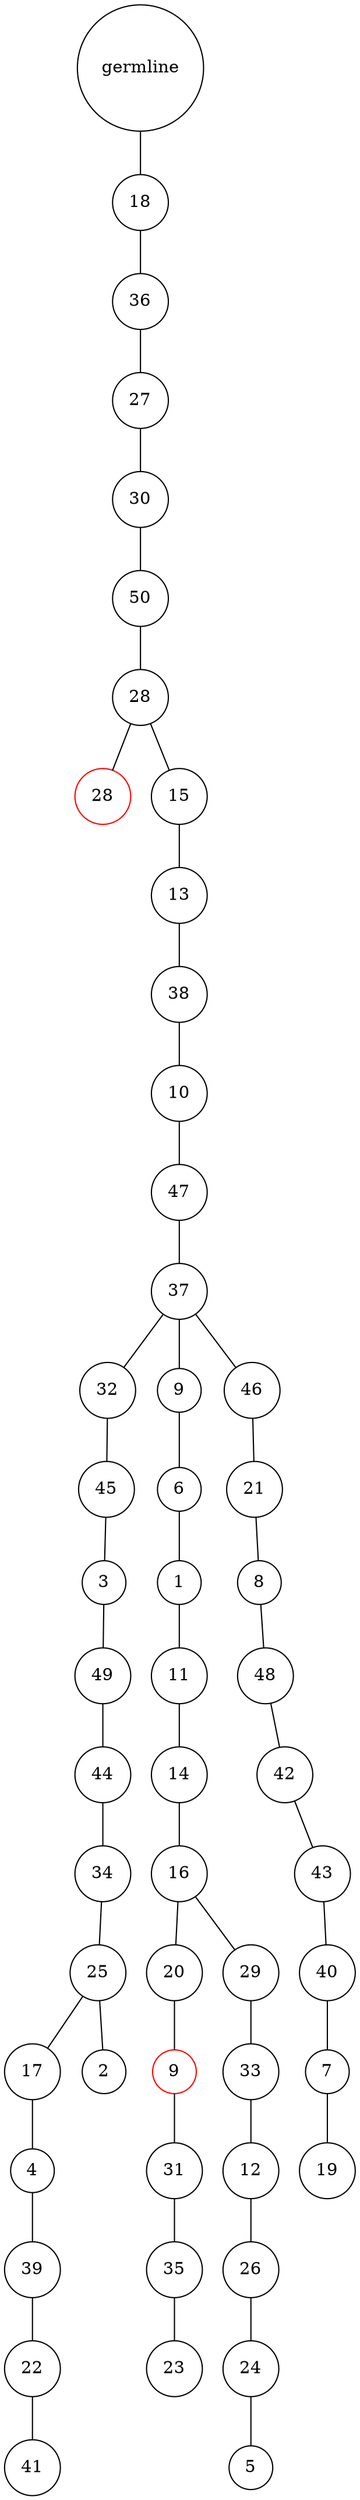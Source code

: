 graph {
	rankdir=UD;
	splines=line;
	node [shape=circle]
	"0x7fe89c6ee670" [label="germline"];
	"0x7fe89c6ee6a0" [label="18"];
	"0x7fe89c6ee670" -- "0x7fe89c6ee6a0" ;
	"0x7fe89c6ee6d0" [label="36"];
	"0x7fe89c6ee6a0" -- "0x7fe89c6ee6d0" ;
	"0x7fe89c6ee700" [label="27"];
	"0x7fe89c6ee6d0" -- "0x7fe89c6ee700" ;
	"0x7fe89c6ee730" [label="30"];
	"0x7fe89c6ee700" -- "0x7fe89c6ee730" ;
	"0x7fe89c6ee760" [label="50"];
	"0x7fe89c6ee730" -- "0x7fe89c6ee760" ;
	"0x7fe89c6ee790" [label="28"];
	"0x7fe89c6ee760" -- "0x7fe89c6ee790" ;
	"0x7fe89c6ee7c0" [label="28",color="red"];
	"0x7fe89c6ee790" -- "0x7fe89c6ee7c0" ;
	"0x7fe89c6ee7f0" [label="15"];
	"0x7fe89c6ee790" -- "0x7fe89c6ee7f0" ;
	"0x7fe89c6ee820" [label="13"];
	"0x7fe89c6ee7f0" -- "0x7fe89c6ee820" ;
	"0x7fe89c6ee850" [label="38"];
	"0x7fe89c6ee820" -- "0x7fe89c6ee850" ;
	"0x7fe89c6ee880" [label="10"];
	"0x7fe89c6ee850" -- "0x7fe89c6ee880" ;
	"0x7fe89c6ee8b0" [label="47"];
	"0x7fe89c6ee880" -- "0x7fe89c6ee8b0" ;
	"0x7fe89c6ee8e0" [label="37"];
	"0x7fe89c6ee8b0" -- "0x7fe89c6ee8e0" ;
	"0x7fe89c6ee910" [label="32"];
	"0x7fe89c6ee8e0" -- "0x7fe89c6ee910" ;
	"0x7fe89c6ee940" [label="45"];
	"0x7fe89c6ee910" -- "0x7fe89c6ee940" ;
	"0x7fe89c6ee970" [label="3"];
	"0x7fe89c6ee940" -- "0x7fe89c6ee970" ;
	"0x7fe89c6ee9a0" [label="49"];
	"0x7fe89c6ee970" -- "0x7fe89c6ee9a0" ;
	"0x7fe89c6ee9d0" [label="44"];
	"0x7fe89c6ee9a0" -- "0x7fe89c6ee9d0" ;
	"0x7fe89c6eea00" [label="34"];
	"0x7fe89c6ee9d0" -- "0x7fe89c6eea00" ;
	"0x7fe89c6eea30" [label="25"];
	"0x7fe89c6eea00" -- "0x7fe89c6eea30" ;
	"0x7fe89c6eea60" [label="17"];
	"0x7fe89c6eea30" -- "0x7fe89c6eea60" ;
	"0x7fe89c6eea90" [label="4"];
	"0x7fe89c6eea60" -- "0x7fe89c6eea90" ;
	"0x7fe89c6eeac0" [label="39"];
	"0x7fe89c6eea90" -- "0x7fe89c6eeac0" ;
	"0x7fe89c6eeaf0" [label="22"];
	"0x7fe89c6eeac0" -- "0x7fe89c6eeaf0" ;
	"0x7fe89c6eeb20" [label="41"];
	"0x7fe89c6eeaf0" -- "0x7fe89c6eeb20" ;
	"0x7fe89c6eeb50" [label="2"];
	"0x7fe89c6eea30" -- "0x7fe89c6eeb50" ;
	"0x7fe89c6eeb80" [label="9"];
	"0x7fe89c6ee8e0" -- "0x7fe89c6eeb80" ;
	"0x7fe89c6eebb0" [label="6"];
	"0x7fe89c6eeb80" -- "0x7fe89c6eebb0" ;
	"0x7fe89c6eebe0" [label="1"];
	"0x7fe89c6eebb0" -- "0x7fe89c6eebe0" ;
	"0x7fe89c6eec10" [label="11"];
	"0x7fe89c6eebe0" -- "0x7fe89c6eec10" ;
	"0x7fe89c6eec40" [label="14"];
	"0x7fe89c6eec10" -- "0x7fe89c6eec40" ;
	"0x7fe89c6eec70" [label="16"];
	"0x7fe89c6eec40" -- "0x7fe89c6eec70" ;
	"0x7fe89c6eeca0" [label="20"];
	"0x7fe89c6eec70" -- "0x7fe89c6eeca0" ;
	"0x7fe89c6eecd0" [label="9",color="red"];
	"0x7fe89c6eeca0" -- "0x7fe89c6eecd0" ;
	"0x7fe89c6eed00" [label="31"];
	"0x7fe89c6eecd0" -- "0x7fe89c6eed00" ;
	"0x7fe89c6eed30" [label="35"];
	"0x7fe89c6eed00" -- "0x7fe89c6eed30" ;
	"0x7fe89c6eed60" [label="23"];
	"0x7fe89c6eed30" -- "0x7fe89c6eed60" ;
	"0x7fe89c6eed90" [label="29"];
	"0x7fe89c6eec70" -- "0x7fe89c6eed90" ;
	"0x7fe89c6eedc0" [label="33"];
	"0x7fe89c6eed90" -- "0x7fe89c6eedc0" ;
	"0x7fe89c6eedf0" [label="12"];
	"0x7fe89c6eedc0" -- "0x7fe89c6eedf0" ;
	"0x7fe89c6eee20" [label="26"];
	"0x7fe89c6eedf0" -- "0x7fe89c6eee20" ;
	"0x7fe89c6eee50" [label="24"];
	"0x7fe89c6eee20" -- "0x7fe89c6eee50" ;
	"0x7fe89c6eee80" [label="5"];
	"0x7fe89c6eee50" -- "0x7fe89c6eee80" ;
	"0x7fe89c6eeeb0" [label="46"];
	"0x7fe89c6ee8e0" -- "0x7fe89c6eeeb0" ;
	"0x7fe89c6eeee0" [label="21"];
	"0x7fe89c6eeeb0" -- "0x7fe89c6eeee0" ;
	"0x7fe89c6eef10" [label="8"];
	"0x7fe89c6eeee0" -- "0x7fe89c6eef10" ;
	"0x7fe89c6eef40" [label="48"];
	"0x7fe89c6eef10" -- "0x7fe89c6eef40" ;
	"0x7fe89c6eef70" [label="42"];
	"0x7fe89c6eef40" -- "0x7fe89c6eef70" ;
	"0x7fe89c6eefa0" [label="43"];
	"0x7fe89c6eef70" -- "0x7fe89c6eefa0" ;
	"0x7fe89c6eefd0" [label="40"];
	"0x7fe89c6eefa0" -- "0x7fe89c6eefd0" ;
	"0x7fe89c674040" [label="7"];
	"0x7fe89c6eefd0" -- "0x7fe89c674040" ;
	"0x7fe89c674070" [label="19"];
	"0x7fe89c674040" -- "0x7fe89c674070" ;
}
